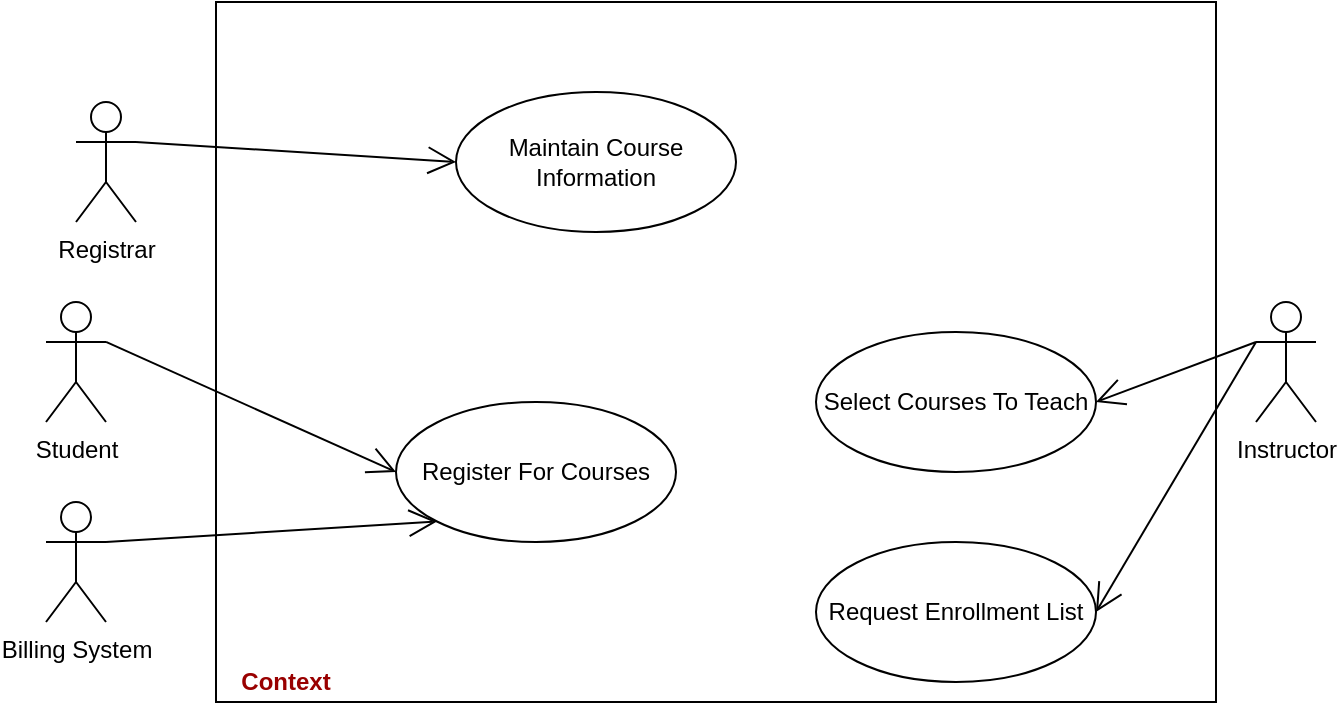<mxfile version="12.0.1" type="device" pages="1"><diagram id="9f62cJYvMV9XEkxnrOnR" name="Page-1"><mxGraphModel dx="963" dy="517" grid="1" gridSize="10" guides="1" tooltips="1" connect="1" arrows="1" fold="1" page="1" pageScale="1" pageWidth="850" pageHeight="1100" math="0" shadow="0"><root><mxCell id="0"/><mxCell id="1" parent="0"/><mxCell id="9UWi9N_NkYqSYHJnwmcT-1" value="Student" style="shape=umlActor;verticalLabelPosition=bottom;labelBackgroundColor=#ffffff;verticalAlign=top;html=1;" vertex="1" parent="1"><mxGeometry x="85" y="180" width="30" height="60" as="geometry"/></mxCell><mxCell id="9UWi9N_NkYqSYHJnwmcT-6" value="" style="rounded=0;whiteSpace=wrap;html=1;" vertex="1" parent="1"><mxGeometry x="170" y="30" width="500" height="350" as="geometry"/></mxCell><mxCell id="9UWi9N_NkYqSYHJnwmcT-7" value="&lt;b&gt;&lt;font color=&quot;#990000&quot;&gt;Context&lt;/font&gt;&lt;/b&gt;" style="text;html=1;strokeColor=none;fillColor=none;align=center;verticalAlign=middle;whiteSpace=wrap;rounded=0;" vertex="1" parent="1"><mxGeometry x="170" y="360" width="70" height="20" as="geometry"/></mxCell><mxCell id="9UWi9N_NkYqSYHJnwmcT-8" value="Register For Courses" style="ellipse;whiteSpace=wrap;html=1;" vertex="1" parent="1"><mxGeometry x="260" y="230" width="140" height="70" as="geometry"/></mxCell><mxCell id="9UWi9N_NkYqSYHJnwmcT-11" value="" style="endArrow=open;endFill=1;endSize=12;html=1;entryX=0;entryY=0.5;entryDx=0;entryDy=0;exitX=1;exitY=0.333;exitDx=0;exitDy=0;exitPerimeter=0;" edge="1" parent="1" source="9UWi9N_NkYqSYHJnwmcT-1" target="9UWi9N_NkYqSYHJnwmcT-8"><mxGeometry width="160" relative="1" as="geometry"><mxPoint x="110" y="260" as="sourcePoint"/><mxPoint x="270" y="260" as="targetPoint"/></mxGeometry></mxCell><mxCell id="9UWi9N_NkYqSYHJnwmcT-14" value="Billing System" style="shape=umlActor;verticalLabelPosition=bottom;labelBackgroundColor=#ffffff;verticalAlign=top;html=1;" vertex="1" parent="1"><mxGeometry x="85" y="280" width="30" height="60" as="geometry"/></mxCell><mxCell id="9UWi9N_NkYqSYHJnwmcT-17" value="" style="endArrow=open;endFill=1;endSize=12;html=1;exitX=1;exitY=0.333;exitDx=0;exitDy=0;exitPerimeter=0;entryX=0;entryY=1;entryDx=0;entryDy=0;" edge="1" parent="1" source="9UWi9N_NkYqSYHJnwmcT-14" target="9UWi9N_NkYqSYHJnwmcT-8"><mxGeometry width="160" relative="1" as="geometry"><mxPoint x="115" y="310" as="sourcePoint"/><mxPoint x="275" y="310" as="targetPoint"/></mxGeometry></mxCell><mxCell id="9UWi9N_NkYqSYHJnwmcT-18" value="Maintain Course Information" style="ellipse;whiteSpace=wrap;html=1;" vertex="1" parent="1"><mxGeometry x="290" y="75" width="140" height="70" as="geometry"/></mxCell><mxCell id="9UWi9N_NkYqSYHJnwmcT-19" value="Registrar" style="shape=umlActor;verticalLabelPosition=bottom;labelBackgroundColor=#ffffff;verticalAlign=top;html=1;" vertex="1" parent="1"><mxGeometry x="100" y="80" width="30" height="60" as="geometry"/></mxCell><mxCell id="9UWi9N_NkYqSYHJnwmcT-20" value="" style="endArrow=open;endFill=1;endSize=12;html=1;exitX=1;exitY=0.333;exitDx=0;exitDy=0;exitPerimeter=0;entryX=0;entryY=0.5;entryDx=0;entryDy=0;" edge="1" parent="1" source="9UWi9N_NkYqSYHJnwmcT-19" target="9UWi9N_NkYqSYHJnwmcT-18"><mxGeometry width="160" relative="1" as="geometry"><mxPoint x="140" y="90" as="sourcePoint"/><mxPoint x="300" y="90" as="targetPoint"/></mxGeometry></mxCell><mxCell id="9UWi9N_NkYqSYHJnwmcT-21" value="Select Courses To Teach" style="ellipse;whiteSpace=wrap;html=1;" vertex="1" parent="1"><mxGeometry x="470" y="195" width="140" height="70" as="geometry"/></mxCell><mxCell id="9UWi9N_NkYqSYHJnwmcT-22" value="Request Enrollment List" style="ellipse;whiteSpace=wrap;html=1;" vertex="1" parent="1"><mxGeometry x="470" y="300" width="140" height="70" as="geometry"/></mxCell><mxCell id="9UWi9N_NkYqSYHJnwmcT-23" value="Instructor" style="shape=umlActor;verticalLabelPosition=bottom;labelBackgroundColor=#ffffff;verticalAlign=top;html=1;" vertex="1" parent="1"><mxGeometry x="690" y="180" width="30" height="60" as="geometry"/></mxCell><mxCell id="9UWi9N_NkYqSYHJnwmcT-25" value="" style="endArrow=open;endFill=1;endSize=12;html=1;exitX=0;exitY=0.333;exitDx=0;exitDy=0;exitPerimeter=0;entryX=1;entryY=0.5;entryDx=0;entryDy=0;" edge="1" parent="1" source="9UWi9N_NkYqSYHJnwmcT-23" target="9UWi9N_NkYqSYHJnwmcT-21"><mxGeometry width="160" relative="1" as="geometry"><mxPoint x="689.5" y="210" as="sourcePoint"/><mxPoint x="849.5" y="210" as="targetPoint"/></mxGeometry></mxCell><mxCell id="9UWi9N_NkYqSYHJnwmcT-26" value="" style="endArrow=open;endFill=1;endSize=12;html=1;entryX=1;entryY=0.5;entryDx=0;entryDy=0;exitX=0;exitY=0.333;exitDx=0;exitDy=0;exitPerimeter=0;" edge="1" parent="1" source="9UWi9N_NkYqSYHJnwmcT-23" target="9UWi9N_NkYqSYHJnwmcT-22"><mxGeometry width="160" relative="1" as="geometry"><mxPoint x="740" y="345" as="sourcePoint"/><mxPoint x="640" y="335" as="targetPoint"/></mxGeometry></mxCell></root></mxGraphModel></diagram></mxfile>